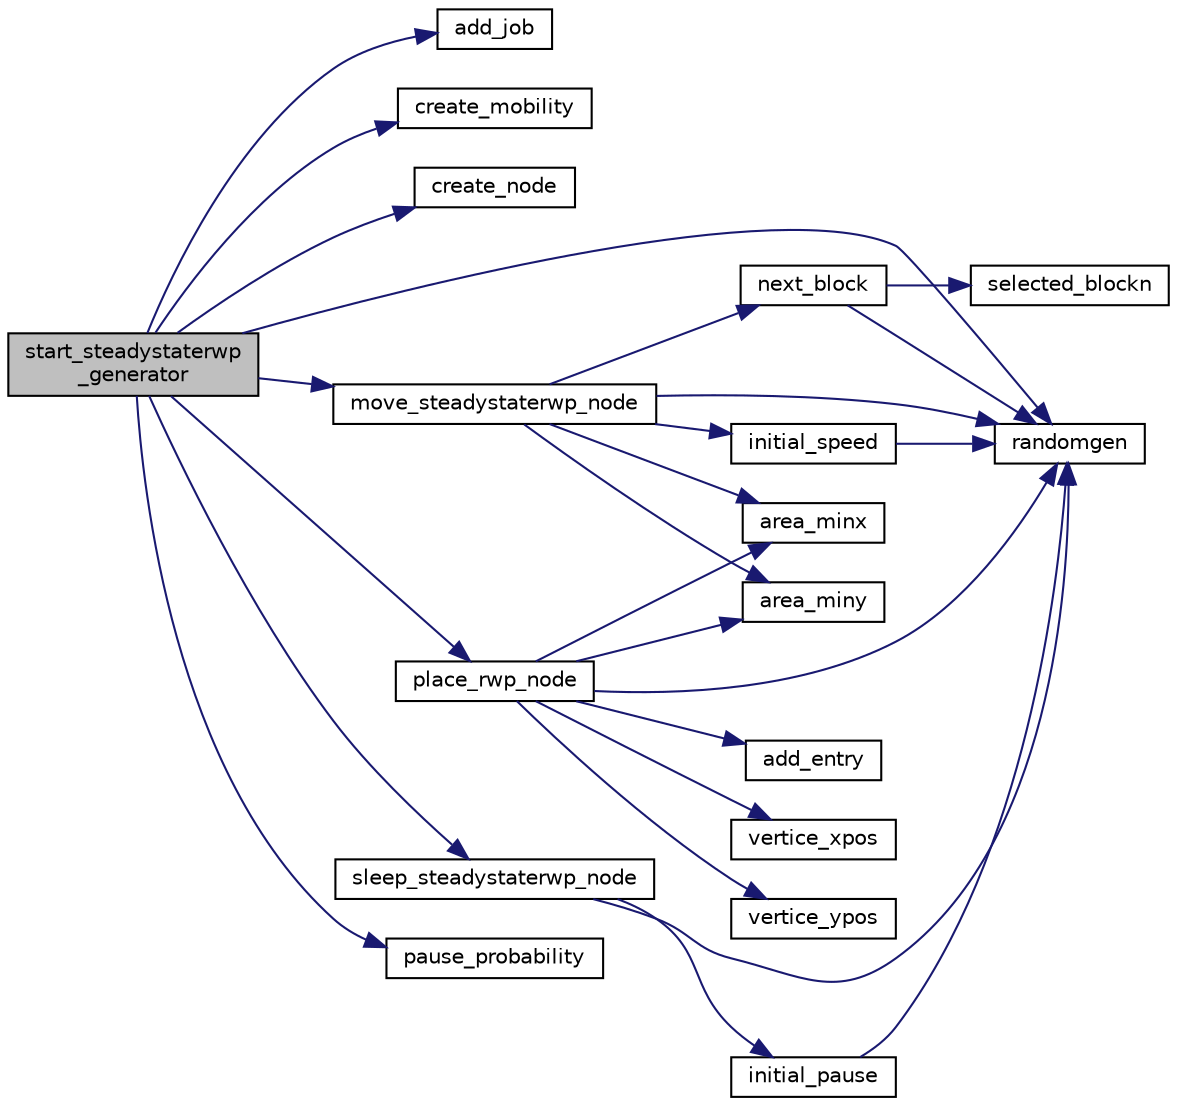 digraph "start_steadystaterwp_generator"
{
 // LATEX_PDF_SIZE
  edge [fontname="Helvetica",fontsize="10",labelfontname="Helvetica",labelfontsize="10"];
  node [fontname="Helvetica",fontsize="10",shape=record];
  rankdir="LR";
  Node1 [label="start_steadystaterwp\l_generator",height=0.2,width=0.4,color="black", fillcolor="grey75", style="filled", fontcolor="black",tooltip=" "];
  Node1 -> Node2 [color="midnightblue",fontsize="10",style="solid",fontname="Helvetica"];
  Node2 [label="add_job",height=0.2,width=0.4,color="black", fillcolor="white", style="filled",URL="$UTIL_2OMG_2defs_8h.html#a59ee0d16a2145cb6b719ddbed63095f0",tooltip=" "];
  Node1 -> Node3 [color="midnightblue",fontsize="10",style="solid",fontname="Helvetica"];
  Node3 [label="create_mobility",height=0.2,width=0.4,color="black", fillcolor="white", style="filled",URL="$UTIL_2OMG_2common_8c.html#a15feaa25051d91da7d64a034618b6d0f",tooltip="Creates a new #MobilityPtr by allocating the needed memory space for it."];
  Node1 -> Node4 [color="midnightblue",fontsize="10",style="solid",fontname="Helvetica"];
  Node4 [label="create_node",height=0.2,width=0.4,color="black", fillcolor="white", style="filled",URL="$UTIL_2OMG_2common_8c.html#a44bb685ee63b3c3eb5b5ebbe9efac152",tooltip="Creates a new #NodePtr by allocating the needed memory space for it."];
  Node1 -> Node5 [color="midnightblue",fontsize="10",style="solid",fontname="Helvetica"];
  Node5 [label="move_steadystaterwp_node",height=0.2,width=0.4,color="black", fillcolor="white", style="filled",URL="$steadystaterwp_8c.html#acd7439ce705d1a61fc48c24e2d53e945",tooltip=" "];
  Node5 -> Node6 [color="midnightblue",fontsize="10",style="solid",fontname="Helvetica"];
  Node6 [label="area_minx",height=0.2,width=0.4,color="black", fillcolor="white", style="filled",URL="$grid_8c.html#aef835c7050c9e9de4a84ca0f718241e3",tooltip=" "];
  Node5 -> Node7 [color="midnightblue",fontsize="10",style="solid",fontname="Helvetica"];
  Node7 [label="area_miny",height=0.2,width=0.4,color="black", fillcolor="white", style="filled",URL="$grid_8c.html#abf407f9e812929bf2eb6227ed12e1955",tooltip=" "];
  Node5 -> Node8 [color="midnightblue",fontsize="10",style="solid",fontname="Helvetica"];
  Node8 [label="initial_speed",height=0.2,width=0.4,color="black", fillcolor="white", style="filled",URL="$steadystaterwp_8c.html#abbf51b28bf963d878916c84bb66e49e3",tooltip=" "];
  Node8 -> Node9 [color="midnightblue",fontsize="10",style="solid",fontname="Helvetica"];
  Node9 [label="randomgen",height=0.2,width=0.4,color="black", fillcolor="white", style="filled",URL="$UTIL_2OMG_2common_8c.html#a6d8e13ea7c41864e3ebaa15dd141c745",tooltip=" "];
  Node5 -> Node10 [color="midnightblue",fontsize="10",style="solid",fontname="Helvetica"];
  Node10 [label="next_block",height=0.2,width=0.4,color="black", fillcolor="white", style="filled",URL="$grid_8c.html#a4be1fa1ea008480f635ac3db325bd8c3",tooltip=" "];
  Node10 -> Node9 [color="midnightblue",fontsize="10",style="solid",fontname="Helvetica"];
  Node10 -> Node11 [color="midnightblue",fontsize="10",style="solid",fontname="Helvetica"];
  Node11 [label="selected_blockn",height=0.2,width=0.4,color="black", fillcolor="white", style="filled",URL="$grid_8c.html#ad51488197aab2408ecfb70eff0bfc458",tooltip=" "];
  Node5 -> Node9 [color="midnightblue",fontsize="10",style="solid",fontname="Helvetica"];
  Node1 -> Node12 [color="midnightblue",fontsize="10",style="solid",fontname="Helvetica"];
  Node12 [label="pause_probability",height=0.2,width=0.4,color="black", fillcolor="white", style="filled",URL="$steadystaterwp_8c.html#a92aae4b585714b3a877f9e0a26b3ca91",tooltip=" "];
  Node1 -> Node13 [color="midnightblue",fontsize="10",style="solid",fontname="Helvetica"];
  Node13 [label="place_rwp_node",height=0.2,width=0.4,color="black", fillcolor="white", style="filled",URL="$rwp_8c.html#a6be7b348e2c951893e2ddd7d6c9fe40d",tooltip=" "];
  Node13 -> Node14 [color="midnightblue",fontsize="10",style="solid",fontname="Helvetica"];
  Node14 [label="add_entry",height=0.2,width=0.4,color="black", fillcolor="white", style="filled",URL="$UTIL_2OMG_2common_8c.html#a8fe1dc28f09589f8da4d690151527ffb",tooltip=" "];
  Node13 -> Node6 [color="midnightblue",fontsize="10",style="solid",fontname="Helvetica"];
  Node13 -> Node7 [color="midnightblue",fontsize="10",style="solid",fontname="Helvetica"];
  Node13 -> Node9 [color="midnightblue",fontsize="10",style="solid",fontname="Helvetica"];
  Node13 -> Node15 [color="midnightblue",fontsize="10",style="solid",fontname="Helvetica"];
  Node15 [label="vertice_xpos",height=0.2,width=0.4,color="black", fillcolor="white", style="filled",URL="$grid_8c.html#a86d1aa0dfaf4928206b5e6e30f58d453",tooltip=" "];
  Node13 -> Node16 [color="midnightblue",fontsize="10",style="solid",fontname="Helvetica"];
  Node16 [label="vertice_ypos",height=0.2,width=0.4,color="black", fillcolor="white", style="filled",URL="$grid_8c.html#a6f5ad5007a58b35e43e34b50c2e9e82f",tooltip=" "];
  Node1 -> Node9 [color="midnightblue",fontsize="10",style="solid",fontname="Helvetica"];
  Node1 -> Node17 [color="midnightblue",fontsize="10",style="solid",fontname="Helvetica"];
  Node17 [label="sleep_steadystaterwp_node",height=0.2,width=0.4,color="black", fillcolor="white", style="filled",URL="$steadystaterwp_8c.html#ad592d726dbd7dfea44dac480fab01e56",tooltip=" "];
  Node17 -> Node18 [color="midnightblue",fontsize="10",style="solid",fontname="Helvetica"];
  Node18 [label="initial_pause",height=0.2,width=0.4,color="black", fillcolor="white", style="filled",URL="$steadystaterwp_8c.html#aa6193f18993b1577a799c2dcd35016da",tooltip=" "];
  Node18 -> Node9 [color="midnightblue",fontsize="10",style="solid",fontname="Helvetica"];
  Node17 -> Node9 [color="midnightblue",fontsize="10",style="solid",fontname="Helvetica"];
}
